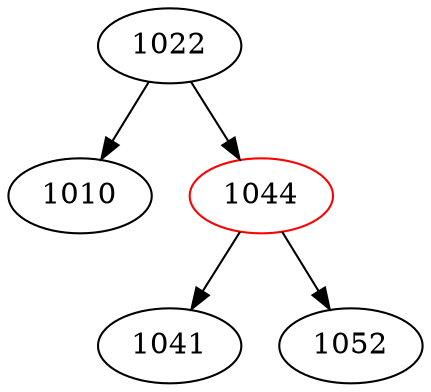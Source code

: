 digraph ArvoreRubroNegra {
1022 [label="1022", color=black];
1022 -> 1010;
1010 [label="1010", color=black];
1022 -> 1044;
1044 [label="1044", color=red];
1044 -> 1041;
1041 [label="1041", color=black];
1044 -> 1052;
1052 [label="1052", color=black];
}
